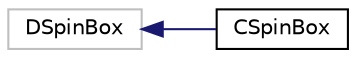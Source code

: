 digraph "类继承关系图"
{
  edge [fontname="Helvetica",fontsize="10",labelfontname="Helvetica",labelfontsize="10"];
  node [fontname="Helvetica",fontsize="10",shape=record];
  rankdir="LR";
  Node2736 [label="DSpinBox",height=0.2,width=0.4,color="grey75", fillcolor="white", style="filled"];
  Node2736 -> Node0 [dir="back",color="midnightblue",fontsize="10",style="solid",fontname="Helvetica"];
  Node0 [label="CSpinBox",height=0.2,width=0.4,color="black", fillcolor="white", style="filled",URL="$class_c_spin_box.html"];
}
